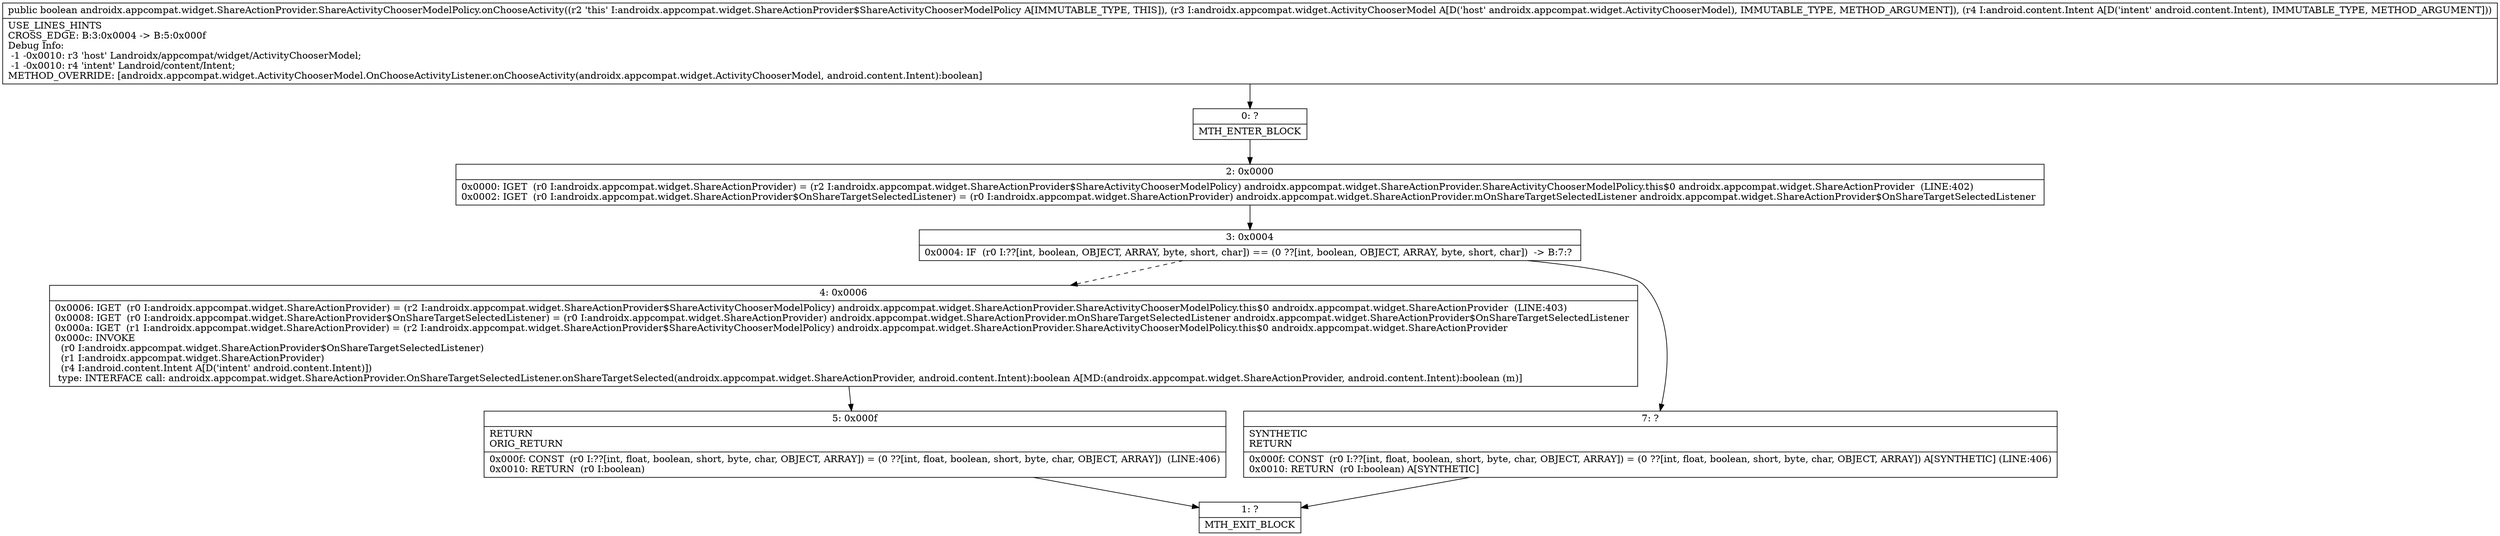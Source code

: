 digraph "CFG forandroidx.appcompat.widget.ShareActionProvider.ShareActivityChooserModelPolicy.onChooseActivity(Landroidx\/appcompat\/widget\/ActivityChooserModel;Landroid\/content\/Intent;)Z" {
Node_0 [shape=record,label="{0\:\ ?|MTH_ENTER_BLOCK\l}"];
Node_2 [shape=record,label="{2\:\ 0x0000|0x0000: IGET  (r0 I:androidx.appcompat.widget.ShareActionProvider) = (r2 I:androidx.appcompat.widget.ShareActionProvider$ShareActivityChooserModelPolicy) androidx.appcompat.widget.ShareActionProvider.ShareActivityChooserModelPolicy.this$0 androidx.appcompat.widget.ShareActionProvider  (LINE:402)\l0x0002: IGET  (r0 I:androidx.appcompat.widget.ShareActionProvider$OnShareTargetSelectedListener) = (r0 I:androidx.appcompat.widget.ShareActionProvider) androidx.appcompat.widget.ShareActionProvider.mOnShareTargetSelectedListener androidx.appcompat.widget.ShareActionProvider$OnShareTargetSelectedListener \l}"];
Node_3 [shape=record,label="{3\:\ 0x0004|0x0004: IF  (r0 I:??[int, boolean, OBJECT, ARRAY, byte, short, char]) == (0 ??[int, boolean, OBJECT, ARRAY, byte, short, char])  \-\> B:7:? \l}"];
Node_4 [shape=record,label="{4\:\ 0x0006|0x0006: IGET  (r0 I:androidx.appcompat.widget.ShareActionProvider) = (r2 I:androidx.appcompat.widget.ShareActionProvider$ShareActivityChooserModelPolicy) androidx.appcompat.widget.ShareActionProvider.ShareActivityChooserModelPolicy.this$0 androidx.appcompat.widget.ShareActionProvider  (LINE:403)\l0x0008: IGET  (r0 I:androidx.appcompat.widget.ShareActionProvider$OnShareTargetSelectedListener) = (r0 I:androidx.appcompat.widget.ShareActionProvider) androidx.appcompat.widget.ShareActionProvider.mOnShareTargetSelectedListener androidx.appcompat.widget.ShareActionProvider$OnShareTargetSelectedListener \l0x000a: IGET  (r1 I:androidx.appcompat.widget.ShareActionProvider) = (r2 I:androidx.appcompat.widget.ShareActionProvider$ShareActivityChooserModelPolicy) androidx.appcompat.widget.ShareActionProvider.ShareActivityChooserModelPolicy.this$0 androidx.appcompat.widget.ShareActionProvider \l0x000c: INVOKE  \l  (r0 I:androidx.appcompat.widget.ShareActionProvider$OnShareTargetSelectedListener)\l  (r1 I:androidx.appcompat.widget.ShareActionProvider)\l  (r4 I:android.content.Intent A[D('intent' android.content.Intent)])\l type: INTERFACE call: androidx.appcompat.widget.ShareActionProvider.OnShareTargetSelectedListener.onShareTargetSelected(androidx.appcompat.widget.ShareActionProvider, android.content.Intent):boolean A[MD:(androidx.appcompat.widget.ShareActionProvider, android.content.Intent):boolean (m)]\l}"];
Node_5 [shape=record,label="{5\:\ 0x000f|RETURN\lORIG_RETURN\l|0x000f: CONST  (r0 I:??[int, float, boolean, short, byte, char, OBJECT, ARRAY]) = (0 ??[int, float, boolean, short, byte, char, OBJECT, ARRAY])  (LINE:406)\l0x0010: RETURN  (r0 I:boolean) \l}"];
Node_1 [shape=record,label="{1\:\ ?|MTH_EXIT_BLOCK\l}"];
Node_7 [shape=record,label="{7\:\ ?|SYNTHETIC\lRETURN\l|0x000f: CONST  (r0 I:??[int, float, boolean, short, byte, char, OBJECT, ARRAY]) = (0 ??[int, float, boolean, short, byte, char, OBJECT, ARRAY]) A[SYNTHETIC] (LINE:406)\l0x0010: RETURN  (r0 I:boolean) A[SYNTHETIC]\l}"];
MethodNode[shape=record,label="{public boolean androidx.appcompat.widget.ShareActionProvider.ShareActivityChooserModelPolicy.onChooseActivity((r2 'this' I:androidx.appcompat.widget.ShareActionProvider$ShareActivityChooserModelPolicy A[IMMUTABLE_TYPE, THIS]), (r3 I:androidx.appcompat.widget.ActivityChooserModel A[D('host' androidx.appcompat.widget.ActivityChooserModel), IMMUTABLE_TYPE, METHOD_ARGUMENT]), (r4 I:android.content.Intent A[D('intent' android.content.Intent), IMMUTABLE_TYPE, METHOD_ARGUMENT]))  | USE_LINES_HINTS\lCROSS_EDGE: B:3:0x0004 \-\> B:5:0x000f\lDebug Info:\l  \-1 \-0x0010: r3 'host' Landroidx\/appcompat\/widget\/ActivityChooserModel;\l  \-1 \-0x0010: r4 'intent' Landroid\/content\/Intent;\lMETHOD_OVERRIDE: [androidx.appcompat.widget.ActivityChooserModel.OnChooseActivityListener.onChooseActivity(androidx.appcompat.widget.ActivityChooserModel, android.content.Intent):boolean]\l}"];
MethodNode -> Node_0;Node_0 -> Node_2;
Node_2 -> Node_3;
Node_3 -> Node_4[style=dashed];
Node_3 -> Node_7;
Node_4 -> Node_5;
Node_5 -> Node_1;
Node_7 -> Node_1;
}

